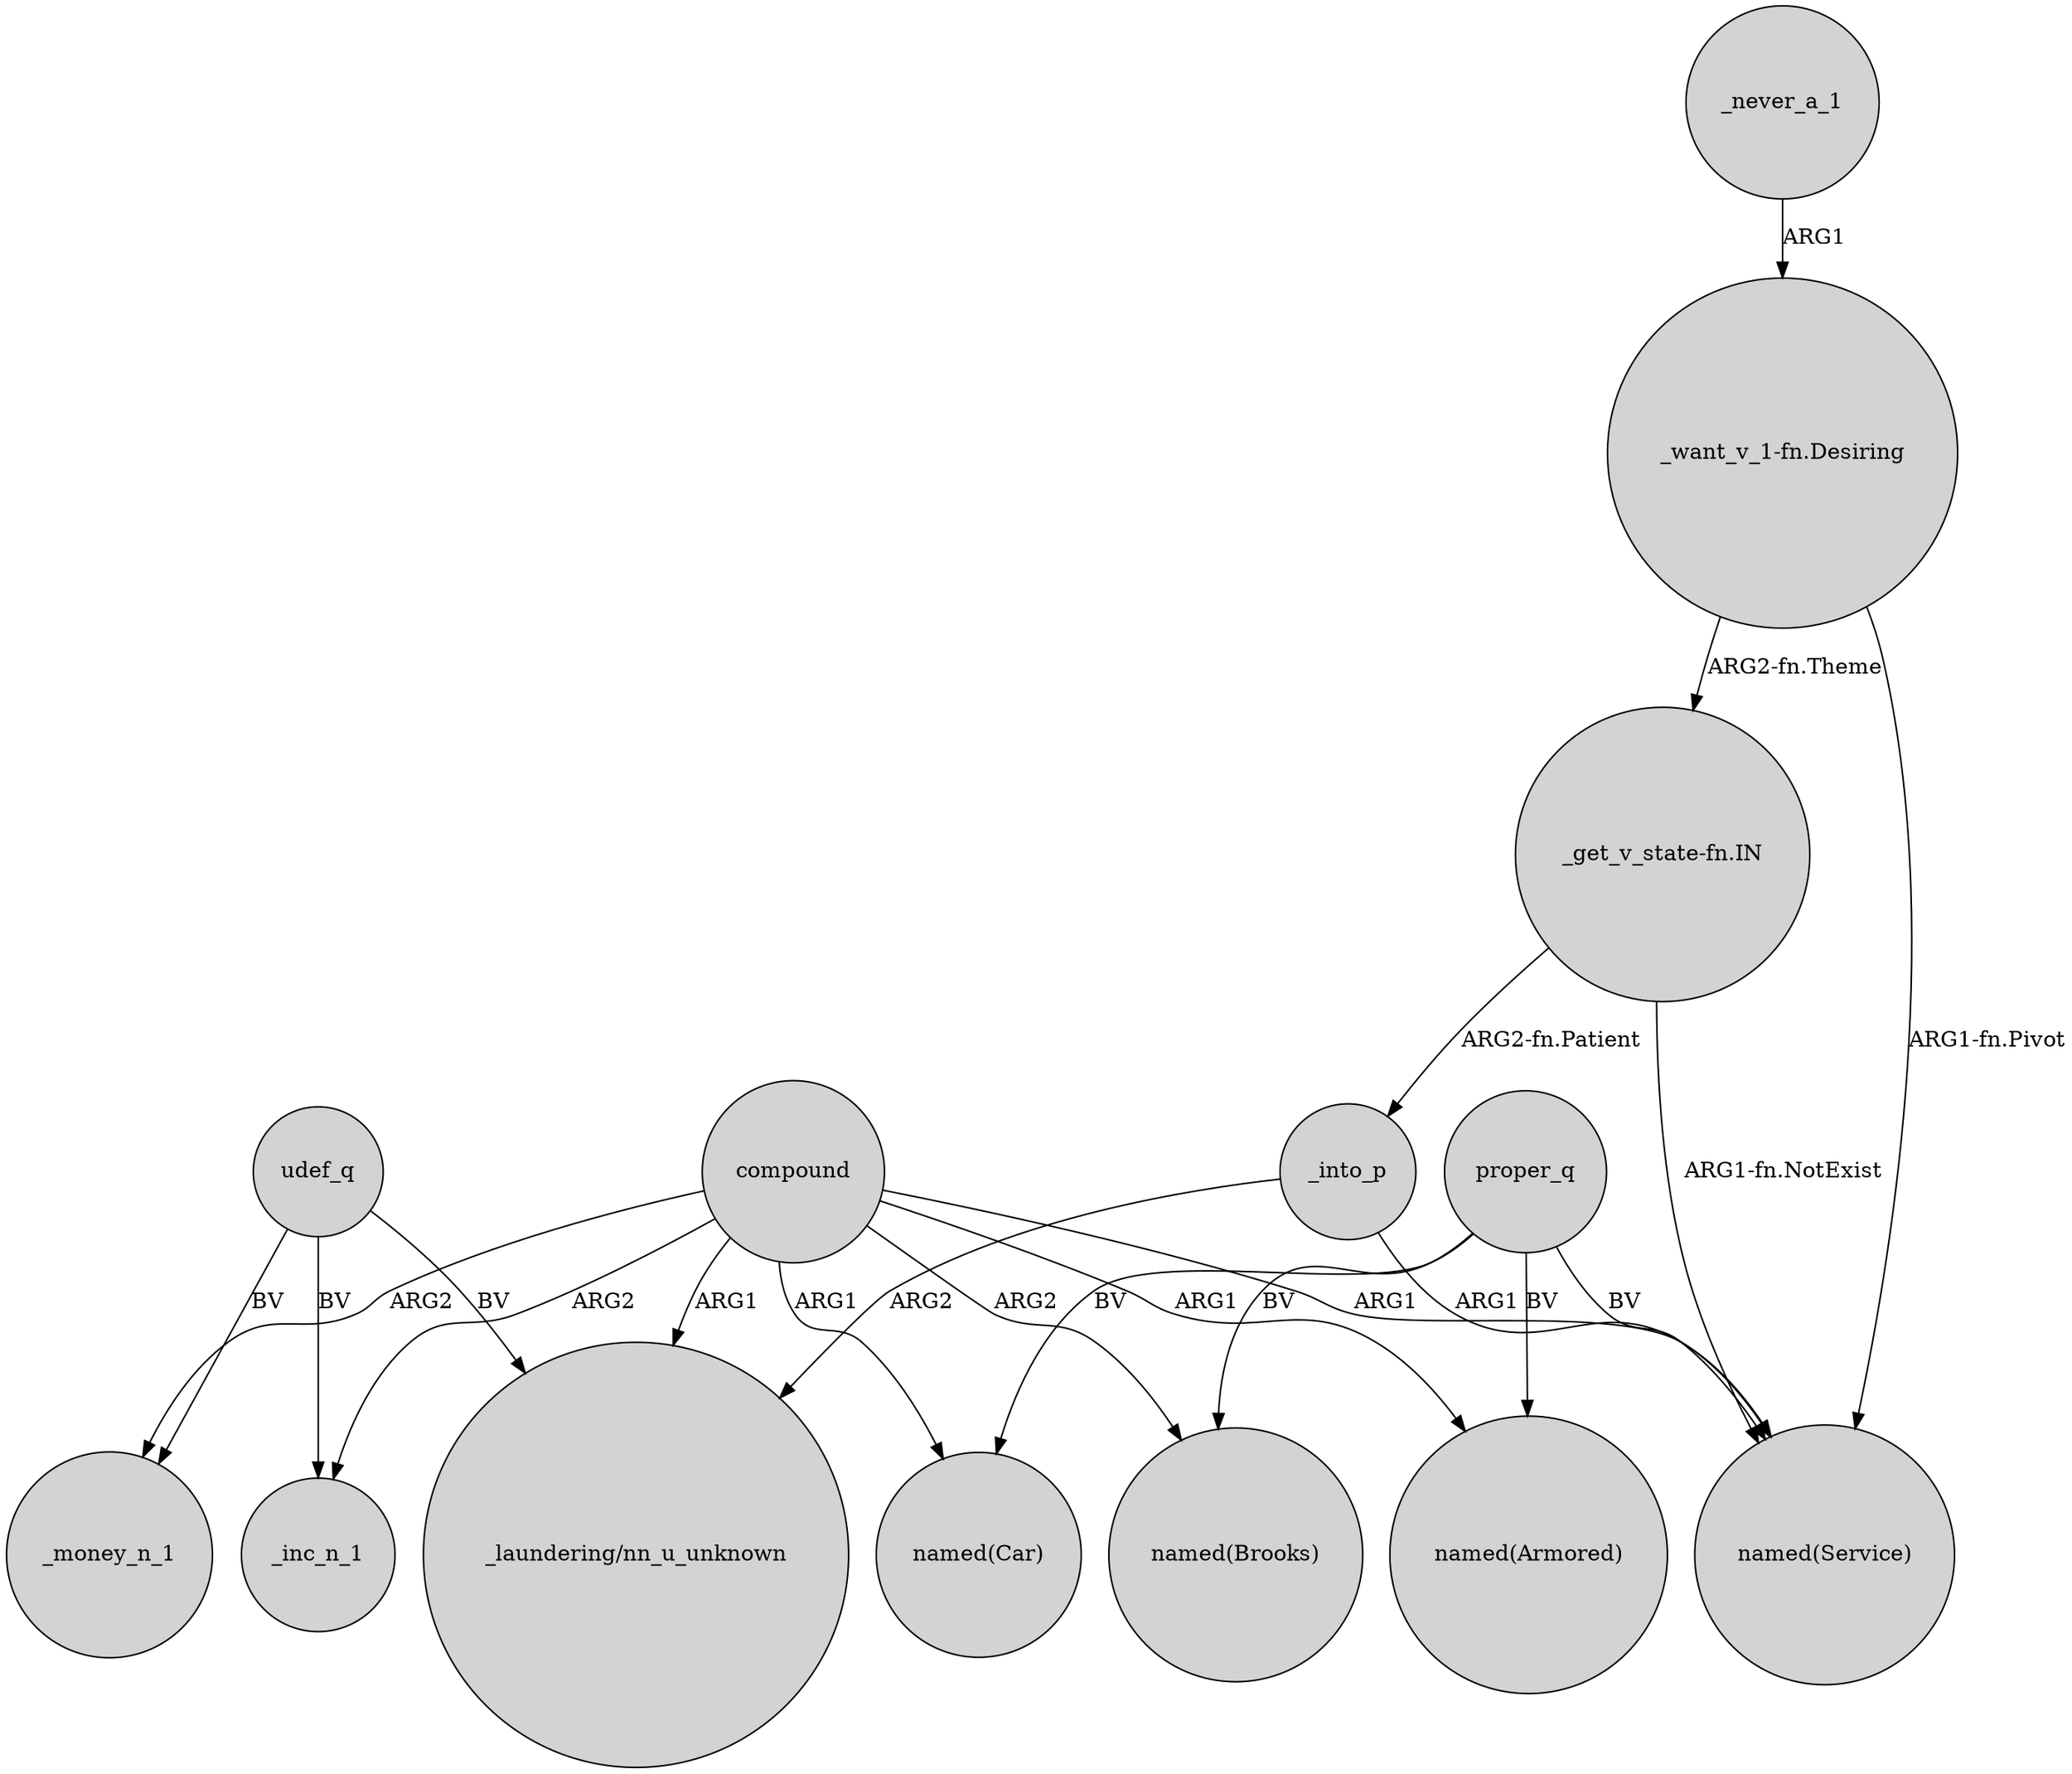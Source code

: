 digraph {
	node [shape=circle style=filled]
	proper_q -> "named(Car)" [label=BV]
	udef_q -> _money_n_1 [label=BV]
	udef_q -> _inc_n_1 [label=BV]
	compound -> "named(Car)" [label=ARG1]
	compound -> "named(Armored)" [label=ARG1]
	"_get_v_state-fn.IN" -> _into_p [label="ARG2-fn.Patient"]
	compound -> "named(Service)" [label=ARG1]
	"_get_v_state-fn.IN" -> "named(Service)" [label="ARG1-fn.NotExist"]
	udef_q -> "_laundering/nn_u_unknown" [label=BV]
	compound -> _money_n_1 [label=ARG2]
	compound -> "named(Brooks)" [label=ARG2]
	proper_q -> "named(Service)" [label=BV]
	"_want_v_1-fn.Desiring" -> "_get_v_state-fn.IN" [label="ARG2-fn.Theme"]
	"_want_v_1-fn.Desiring" -> "named(Service)" [label="ARG1-fn.Pivot"]
	compound -> "_laundering/nn_u_unknown" [label=ARG1]
	_into_p -> "named(Service)" [label=ARG1]
	proper_q -> "named(Armored)" [label=BV]
	proper_q -> "named(Brooks)" [label=BV]
	_never_a_1 -> "_want_v_1-fn.Desiring" [label=ARG1]
	compound -> _inc_n_1 [label=ARG2]
	_into_p -> "_laundering/nn_u_unknown" [label=ARG2]
}
